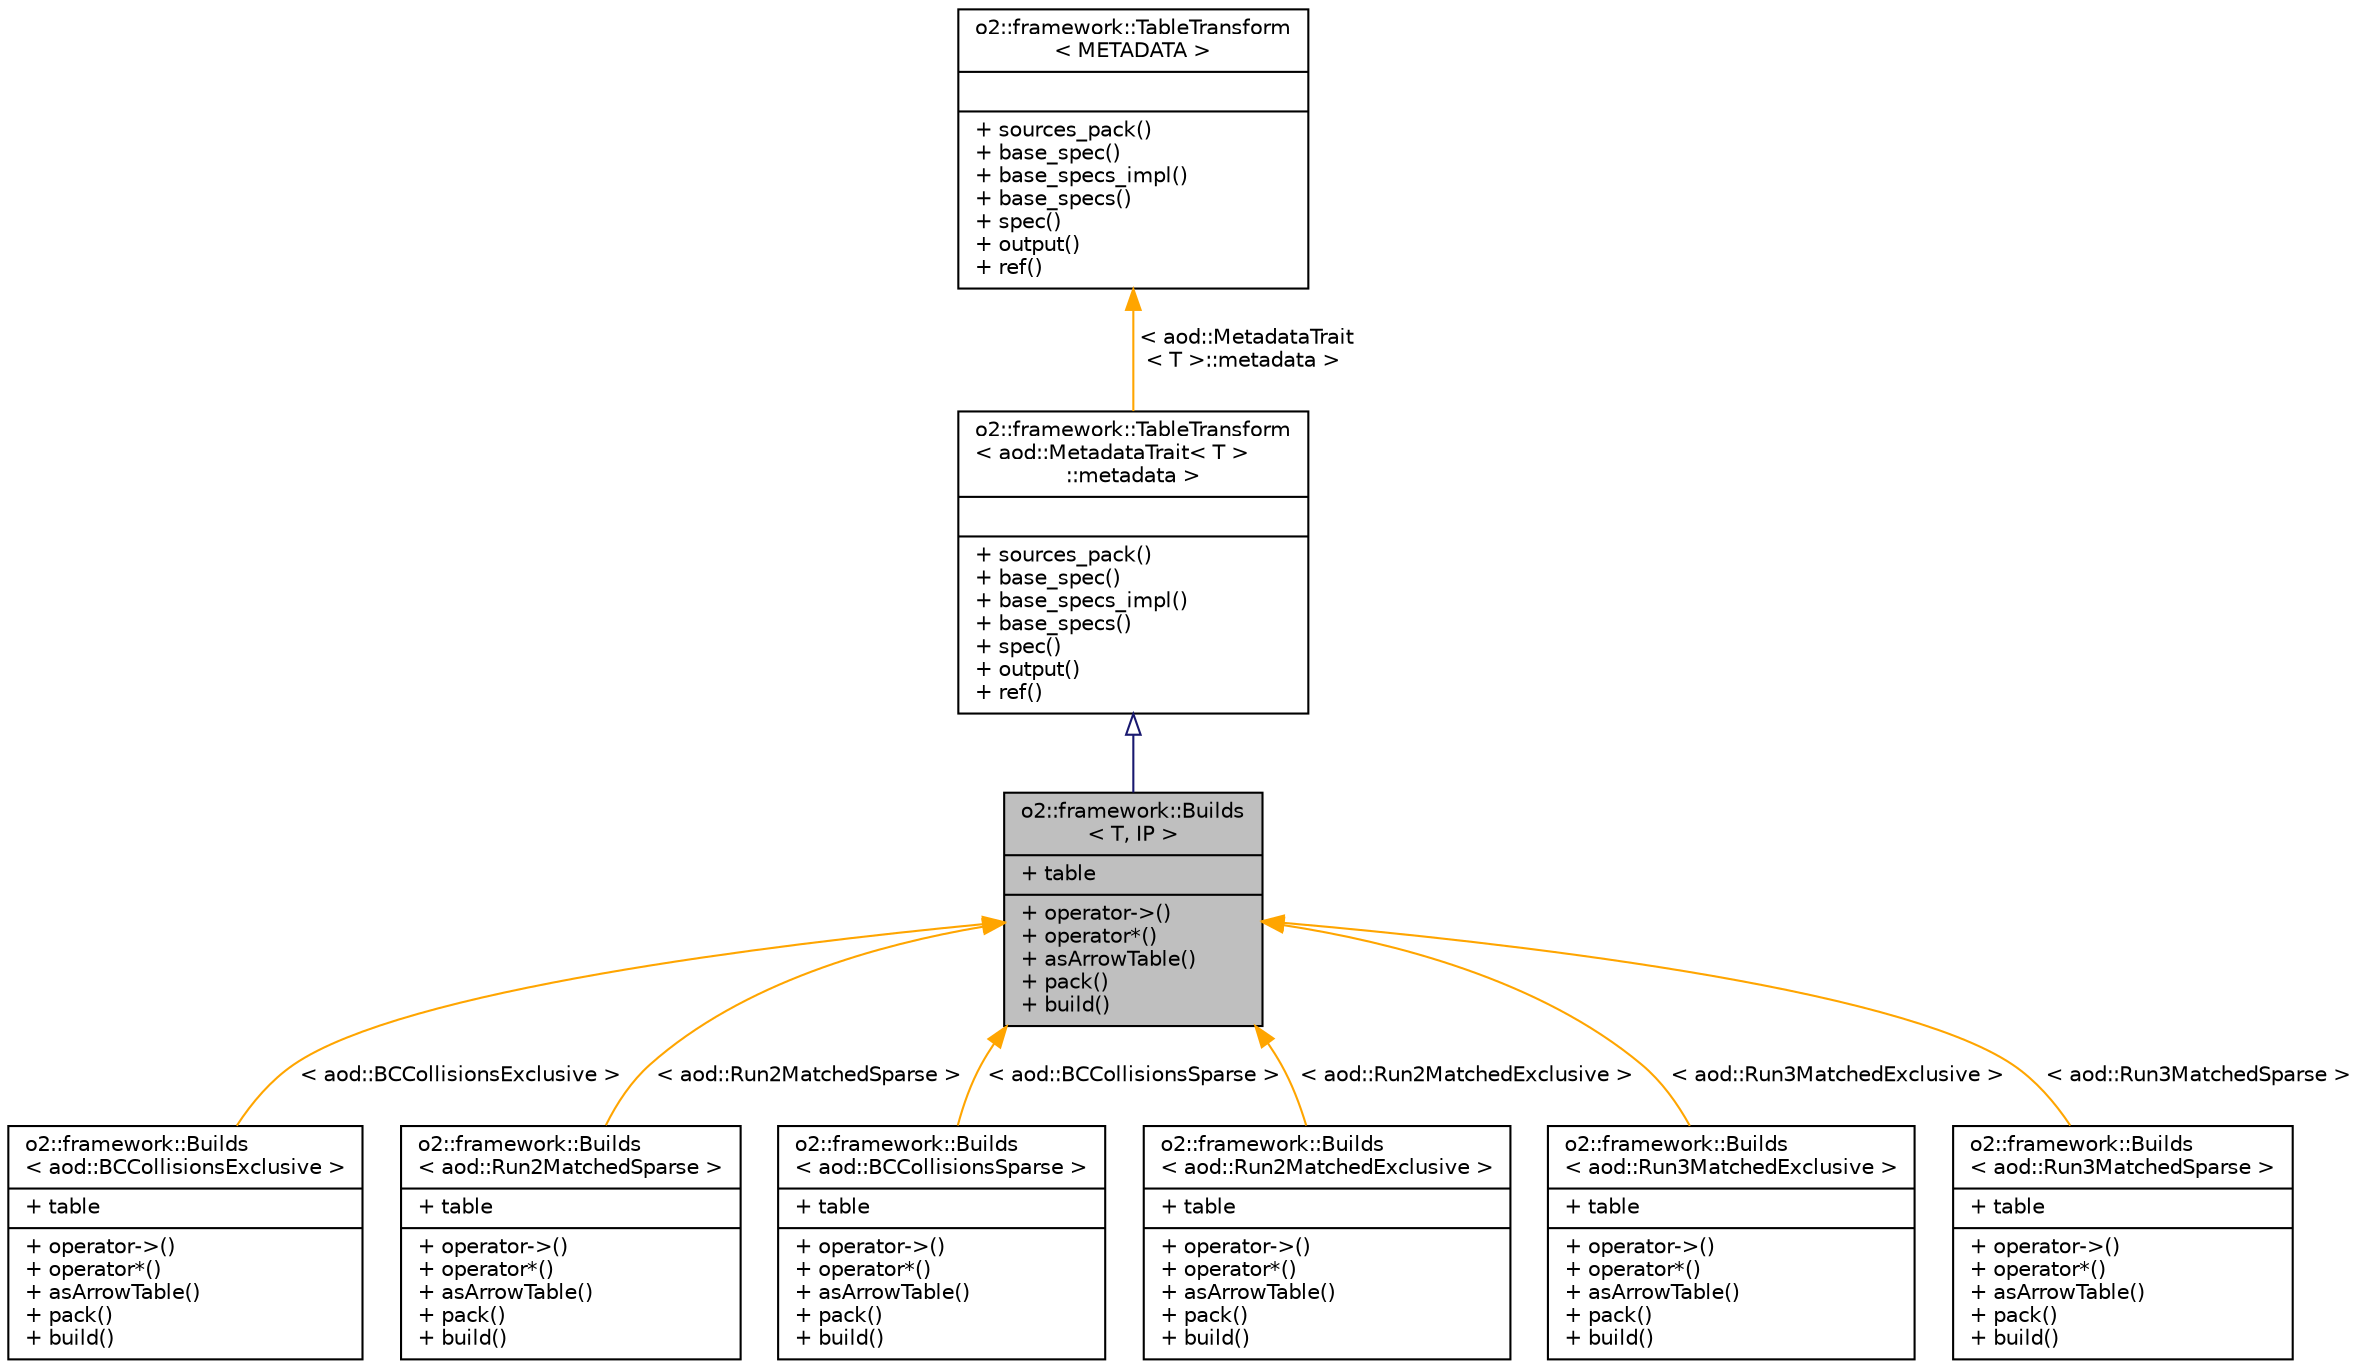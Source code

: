 digraph "o2::framework::Builds&lt; T, IP &gt;"
{
 // INTERACTIVE_SVG=YES
  bgcolor="transparent";
  edge [fontname="Helvetica",fontsize="10",labelfontname="Helvetica",labelfontsize="10"];
  node [fontname="Helvetica",fontsize="10",shape=record];
  Node0 [label="{o2::framework::Builds\l\< T, IP \>\n|+ table\l|+ operator-\>()\l+ operator*()\l+ asArrowTable()\l+ pack()\l+ build()\l}",height=0.2,width=0.4,color="black", fillcolor="grey75", style="filled", fontcolor="black"];
  Node1 -> Node0 [dir="back",color="midnightblue",fontsize="10",style="solid",arrowtail="onormal",fontname="Helvetica"];
  Node1 [label="{o2::framework::TableTransform\l\< aod::MetadataTrait\< T \>\l::metadata \>\n||+ sources_pack()\l+ base_spec()\l+ base_specs_impl()\l+ base_specs()\l+ spec()\l+ output()\l+ ref()\l}",height=0.2,width=0.4,color="black",URL="$d6/dec/structo2_1_1framework_1_1TableTransform.html"];
  Node2 -> Node1 [dir="back",color="orange",fontsize="10",style="solid",label=" \< aod::MetadataTrait\l\< T \>::metadata \>" ,fontname="Helvetica"];
  Node2 [label="{o2::framework::TableTransform\l\< METADATA \>\n||+ sources_pack()\l+ base_spec()\l+ base_specs_impl()\l+ base_specs()\l+ spec()\l+ output()\l+ ref()\l}",height=0.2,width=0.4,color="black",URL="$d6/dec/structo2_1_1framework_1_1TableTransform.html",tooltip="Helper template for table transformations. "];
  Node0 -> Node3 [dir="back",color="orange",fontsize="10",style="solid",label=" \< aod::BCCollisionsExclusive \>" ,fontname="Helvetica"];
  Node3 [label="{o2::framework::Builds\l\< aod::BCCollisionsExclusive \>\n|+ table\l|+ operator-\>()\l+ operator*()\l+ asArrowTable()\l+ pack()\l+ build()\l}",height=0.2,width=0.4,color="black",URL="$d5/df4/structo2_1_1framework_1_1Builds.html"];
  Node0 -> Node4 [dir="back",color="orange",fontsize="10",style="solid",label=" \< aod::Run2MatchedSparse \>" ,fontname="Helvetica"];
  Node4 [label="{o2::framework::Builds\l\< aod::Run2MatchedSparse \>\n|+ table\l|+ operator-\>()\l+ operator*()\l+ asArrowTable()\l+ pack()\l+ build()\l}",height=0.2,width=0.4,color="black",URL="$d5/df4/structo2_1_1framework_1_1Builds.html"];
  Node0 -> Node5 [dir="back",color="orange",fontsize="10",style="solid",label=" \< aod::BCCollisionsSparse \>" ,fontname="Helvetica"];
  Node5 [label="{o2::framework::Builds\l\< aod::BCCollisionsSparse \>\n|+ table\l|+ operator-\>()\l+ operator*()\l+ asArrowTable()\l+ pack()\l+ build()\l}",height=0.2,width=0.4,color="black",URL="$d5/df4/structo2_1_1framework_1_1Builds.html"];
  Node0 -> Node6 [dir="back",color="orange",fontsize="10",style="solid",label=" \< aod::Run2MatchedExclusive \>" ,fontname="Helvetica"];
  Node6 [label="{o2::framework::Builds\l\< aod::Run2MatchedExclusive \>\n|+ table\l|+ operator-\>()\l+ operator*()\l+ asArrowTable()\l+ pack()\l+ build()\l}",height=0.2,width=0.4,color="black",URL="$d5/df4/structo2_1_1framework_1_1Builds.html"];
  Node0 -> Node7 [dir="back",color="orange",fontsize="10",style="solid",label=" \< aod::Run3MatchedExclusive \>" ,fontname="Helvetica"];
  Node7 [label="{o2::framework::Builds\l\< aod::Run3MatchedExclusive \>\n|+ table\l|+ operator-\>()\l+ operator*()\l+ asArrowTable()\l+ pack()\l+ build()\l}",height=0.2,width=0.4,color="black",URL="$d5/df4/structo2_1_1framework_1_1Builds.html"];
  Node0 -> Node8 [dir="back",color="orange",fontsize="10",style="solid",label=" \< aod::Run3MatchedSparse \>" ,fontname="Helvetica"];
  Node8 [label="{o2::framework::Builds\l\< aod::Run3MatchedSparse \>\n|+ table\l|+ operator-\>()\l+ operator*()\l+ asArrowTable()\l+ pack()\l+ build()\l}",height=0.2,width=0.4,color="black",URL="$d5/df4/structo2_1_1framework_1_1Builds.html"];
}
